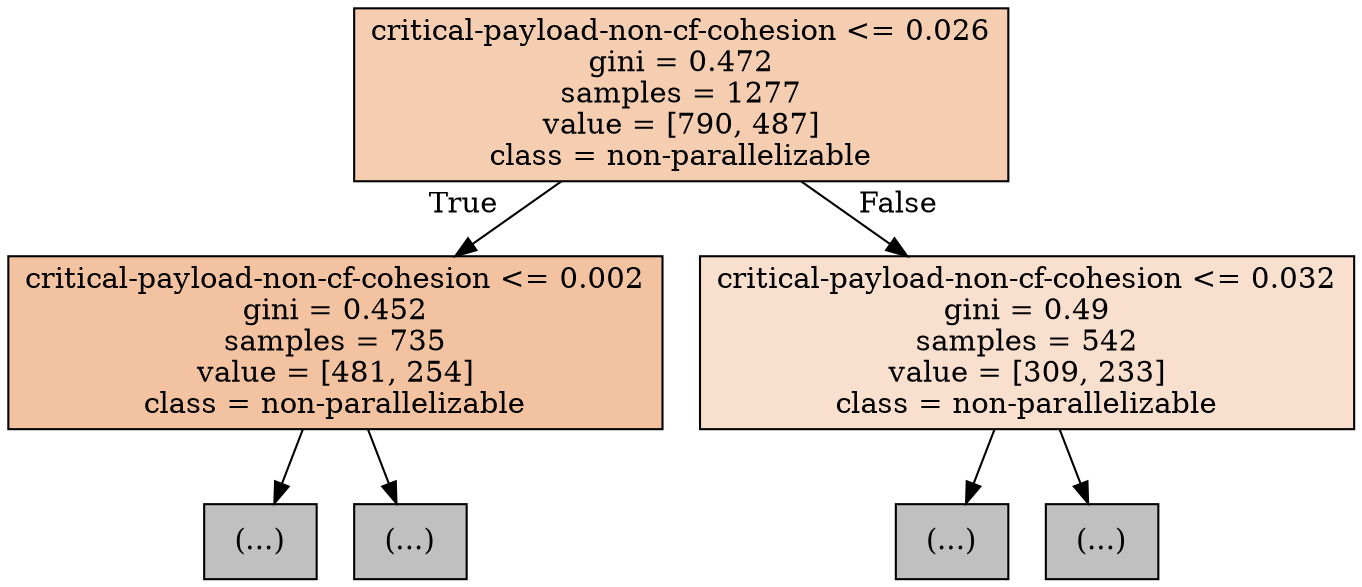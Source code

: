 digraph Tree {
node [shape=box, style="filled", color="black"] ;
0 [label="critical-payload-non-cf-cohesion <= 0.026\ngini = 0.472\nsamples = 1277\nvalue = [790, 487]\nclass = non-parallelizable", fillcolor="#e5813962"] ;
1 [label="critical-payload-non-cf-cohesion <= 0.002\ngini = 0.452\nsamples = 735\nvalue = [481, 254]\nclass = non-parallelizable", fillcolor="#e5813978"] ;
0 -> 1 [labeldistance=2.5, labelangle=45, headlabel="True"] ;
2 [label="(...)", fillcolor="#C0C0C0"] ;
1 -> 2 ;
9 [label="(...)", fillcolor="#C0C0C0"] ;
1 -> 9 ;
24 [label="critical-payload-non-cf-cohesion <= 0.032\ngini = 0.49\nsamples = 542\nvalue = [309, 233]\nclass = non-parallelizable", fillcolor="#e581393f"] ;
0 -> 24 [labeldistance=2.5, labelangle=-45, headlabel="False"] ;
25 [label="(...)", fillcolor="#C0C0C0"] ;
24 -> 25 ;
34 [label="(...)", fillcolor="#C0C0C0"] ;
24 -> 34 ;
}